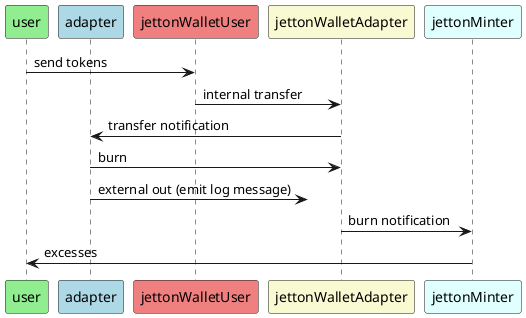 @startuml 'burn-sequence'

participant user #LightGreen
participant adapter #LightBlue
participant jettonWalletUser #LightCoral
participant jettonWalletAdapter #LightGoldenRodYellow
participant jettonMinter #LightCyan

user -> jettonWalletUser: send tokens
jettonWalletUser -> jettonWalletAdapter: internal transfer
jettonWalletAdapter -> adapter: transfer notification
adapter -> jettonWalletAdapter: burn
adapter ->? : external out (emit log message)
jettonWalletAdapter -> jettonMinter: burn notification
jettonMinter -> user: excesses

@enduml
